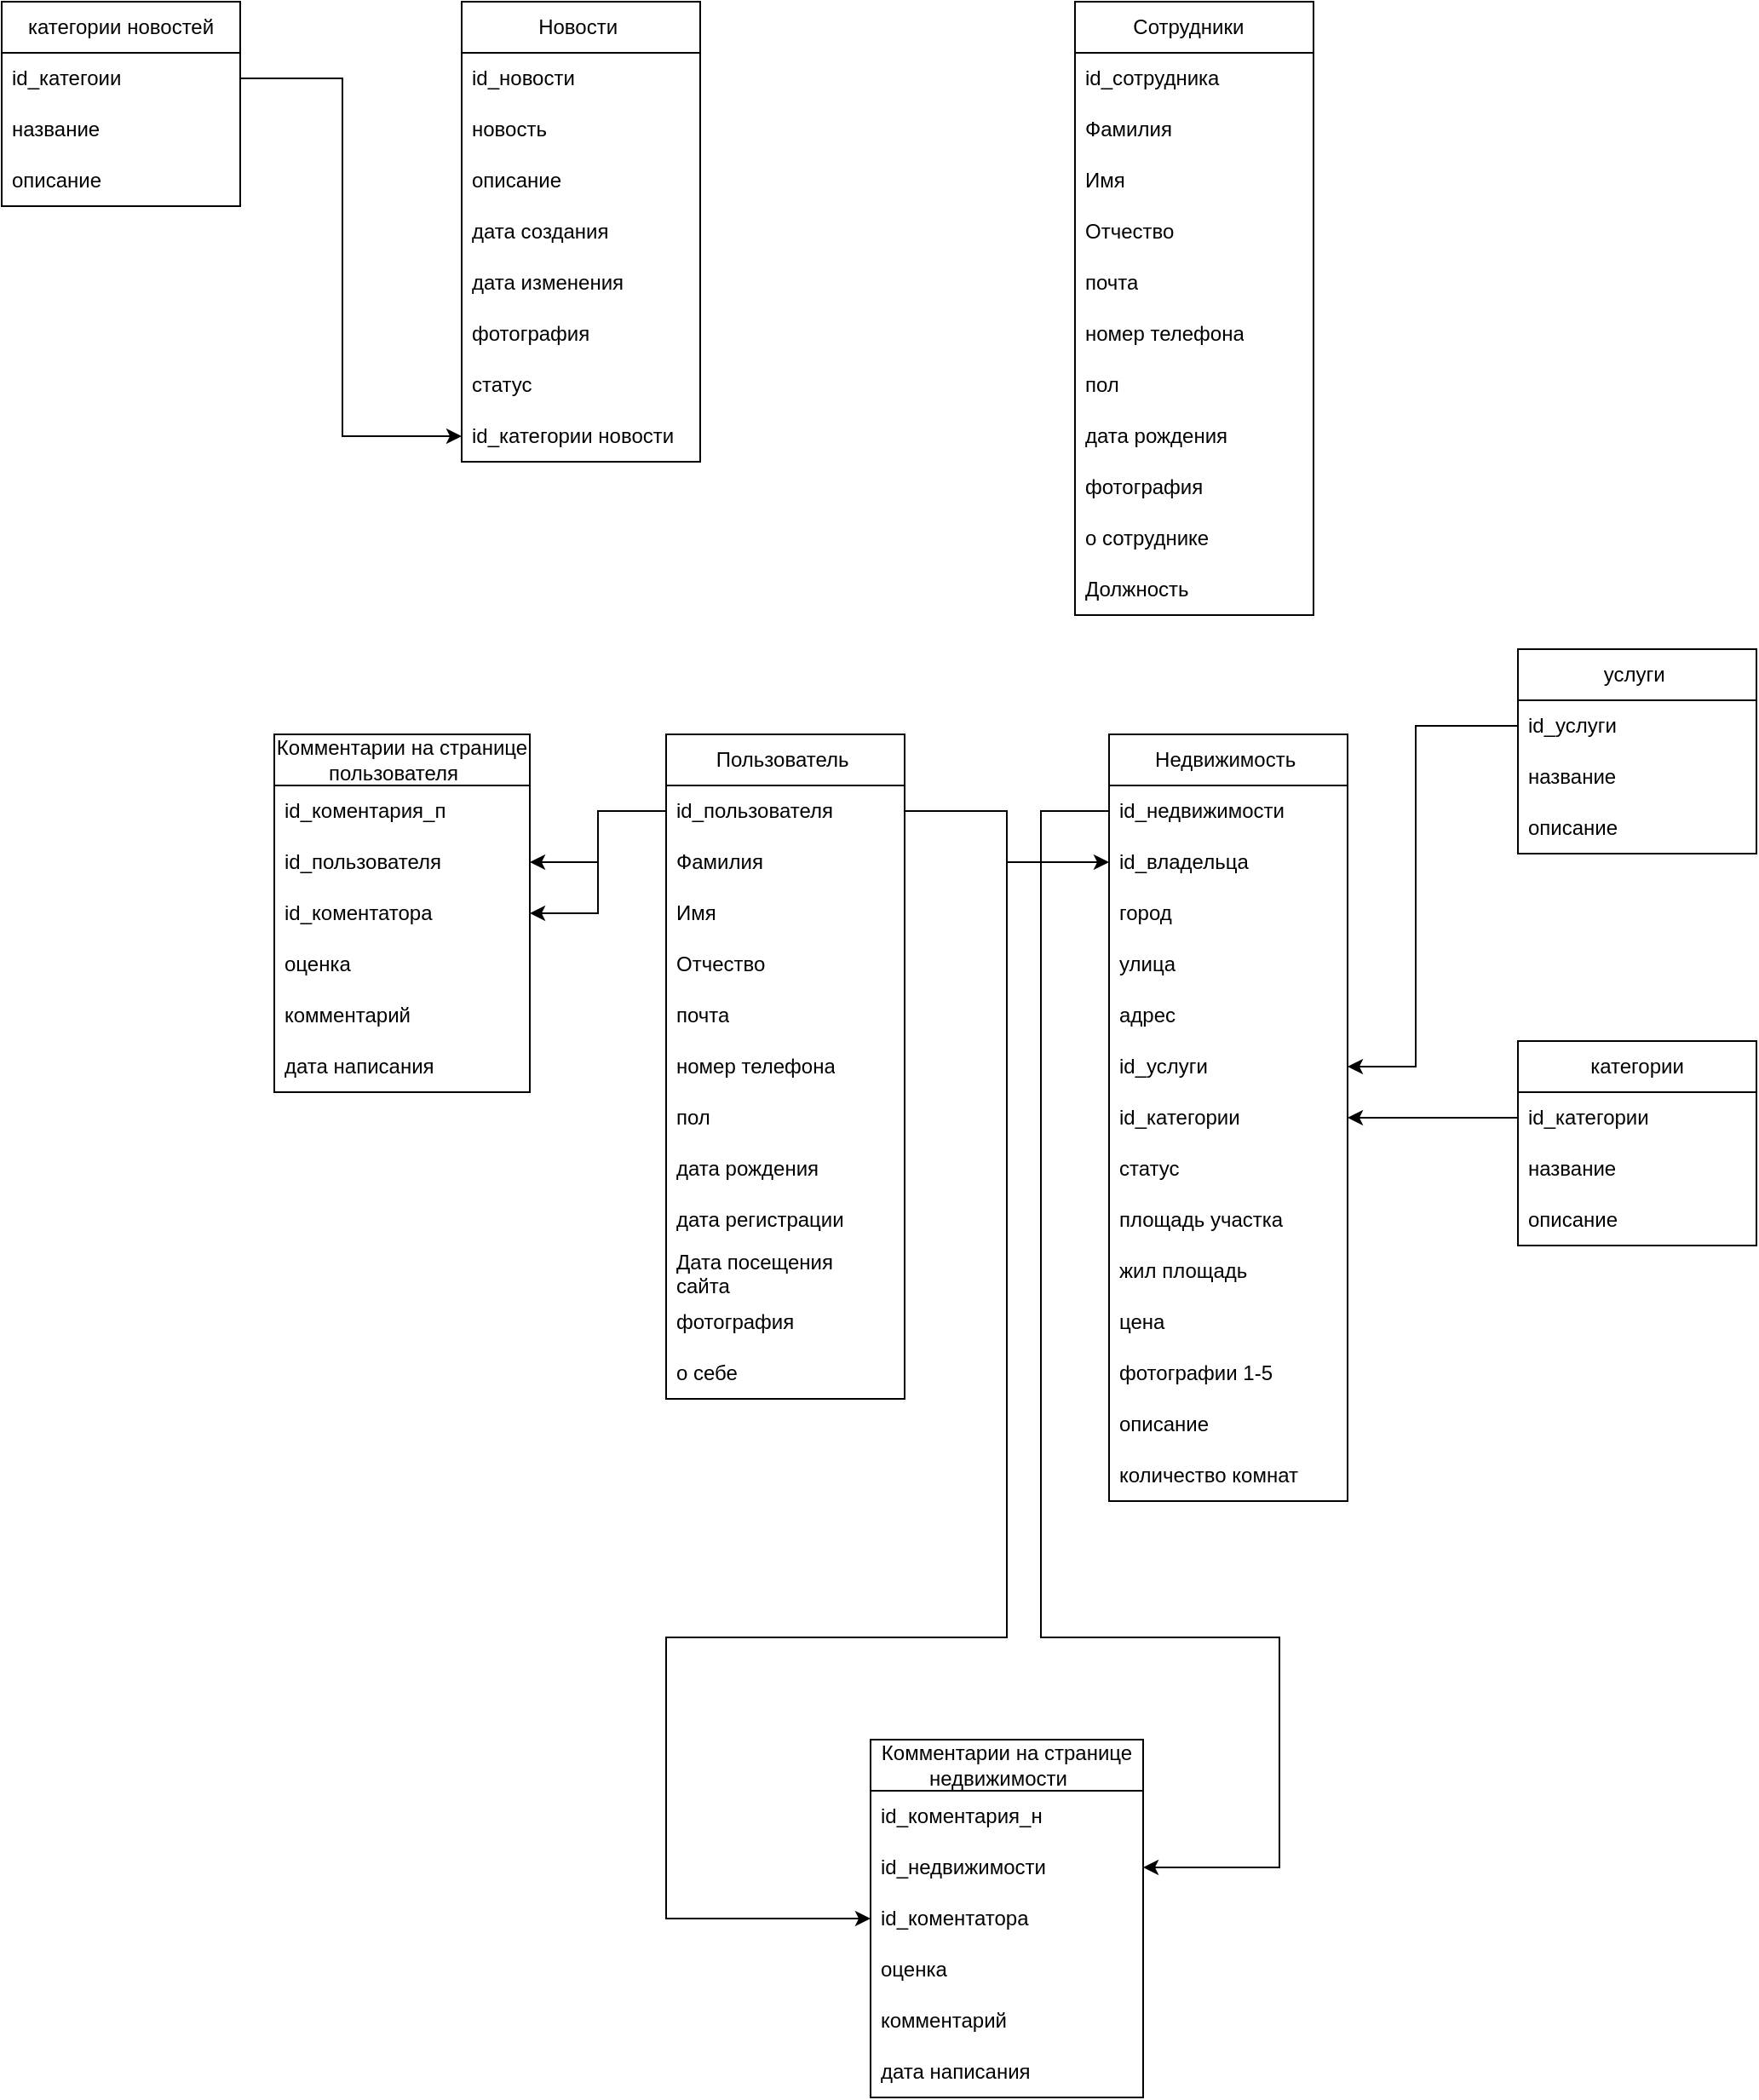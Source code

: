 <mxfile version="21.0.8" type="github">
  <diagram name="Страница 1" id="0ubgXMHLr97rR-dkxyyN">
    <mxGraphModel dx="3434" dy="2616" grid="1" gridSize="10" guides="1" tooltips="1" connect="1" arrows="1" fold="1" page="1" pageScale="1" pageWidth="827" pageHeight="1169" math="0" shadow="0">
      <root>
        <mxCell id="0" />
        <mxCell id="1" parent="0" />
        <mxCell id="1iqgFbXv5OQUcZ3l3-T7-1" value="Недвижимость&amp;nbsp;" style="swimlane;fontStyle=0;childLayout=stackLayout;horizontal=1;startSize=30;horizontalStack=0;resizeParent=1;resizeParentMax=0;resizeLast=0;collapsible=1;marginBottom=0;whiteSpace=wrap;html=1;" parent="1" vertex="1">
          <mxGeometry x="340" y="350" width="140" height="450" as="geometry" />
        </mxCell>
        <mxCell id="1iqgFbXv5OQUcZ3l3-T7-2" value="id_недвижимости&amp;nbsp;" style="text;strokeColor=none;fillColor=none;align=left;verticalAlign=middle;spacingLeft=4;spacingRight=4;overflow=hidden;points=[[0,0.5],[1,0.5]];portConstraint=eastwest;rotatable=0;whiteSpace=wrap;html=1;" parent="1iqgFbXv5OQUcZ3l3-T7-1" vertex="1">
          <mxGeometry y="30" width="140" height="30" as="geometry" />
        </mxCell>
        <mxCell id="1iqgFbXv5OQUcZ3l3-T7-3" value="id_владельца&amp;nbsp;" style="text;strokeColor=none;fillColor=none;align=left;verticalAlign=middle;spacingLeft=4;spacingRight=4;overflow=hidden;points=[[0,0.5],[1,0.5]];portConstraint=eastwest;rotatable=0;whiteSpace=wrap;html=1;" parent="1iqgFbXv5OQUcZ3l3-T7-1" vertex="1">
          <mxGeometry y="60" width="140" height="30" as="geometry" />
        </mxCell>
        <mxCell id="1iqgFbXv5OQUcZ3l3-T7-4" value="город" style="text;strokeColor=none;fillColor=none;align=left;verticalAlign=middle;spacingLeft=4;spacingRight=4;overflow=hidden;points=[[0,0.5],[1,0.5]];portConstraint=eastwest;rotatable=0;whiteSpace=wrap;html=1;" parent="1iqgFbXv5OQUcZ3l3-T7-1" vertex="1">
          <mxGeometry y="90" width="140" height="30" as="geometry" />
        </mxCell>
        <mxCell id="1iqgFbXv5OQUcZ3l3-T7-5" value="улица" style="text;strokeColor=none;fillColor=none;align=left;verticalAlign=middle;spacingLeft=4;spacingRight=4;overflow=hidden;points=[[0,0.5],[1,0.5]];portConstraint=eastwest;rotatable=0;whiteSpace=wrap;html=1;" parent="1iqgFbXv5OQUcZ3l3-T7-1" vertex="1">
          <mxGeometry y="120" width="140" height="30" as="geometry" />
        </mxCell>
        <mxCell id="1iqgFbXv5OQUcZ3l3-T7-6" value="адрес" style="text;strokeColor=none;fillColor=none;align=left;verticalAlign=middle;spacingLeft=4;spacingRight=4;overflow=hidden;points=[[0,0.5],[1,0.5]];portConstraint=eastwest;rotatable=0;whiteSpace=wrap;html=1;" parent="1iqgFbXv5OQUcZ3l3-T7-1" vertex="1">
          <mxGeometry y="150" width="140" height="30" as="geometry" />
        </mxCell>
        <mxCell id="1iqgFbXv5OQUcZ3l3-T7-7" value="id_услуги" style="text;strokeColor=none;fillColor=none;align=left;verticalAlign=middle;spacingLeft=4;spacingRight=4;overflow=hidden;points=[[0,0.5],[1,0.5]];portConstraint=eastwest;rotatable=0;whiteSpace=wrap;html=1;" parent="1iqgFbXv5OQUcZ3l3-T7-1" vertex="1">
          <mxGeometry y="180" width="140" height="30" as="geometry" />
        </mxCell>
        <mxCell id="1iqgFbXv5OQUcZ3l3-T7-8" value="id_категории" style="text;strokeColor=none;fillColor=none;align=left;verticalAlign=middle;spacingLeft=4;spacingRight=4;overflow=hidden;points=[[0,0.5],[1,0.5]];portConstraint=eastwest;rotatable=0;whiteSpace=wrap;html=1;" parent="1iqgFbXv5OQUcZ3l3-T7-1" vertex="1">
          <mxGeometry y="210" width="140" height="30" as="geometry" />
        </mxCell>
        <mxCell id="1iqgFbXv5OQUcZ3l3-T7-17" value="статус" style="text;strokeColor=none;fillColor=none;align=left;verticalAlign=middle;spacingLeft=4;spacingRight=4;overflow=hidden;points=[[0,0.5],[1,0.5]];portConstraint=eastwest;rotatable=0;whiteSpace=wrap;html=1;" parent="1iqgFbXv5OQUcZ3l3-T7-1" vertex="1">
          <mxGeometry y="240" width="140" height="30" as="geometry" />
        </mxCell>
        <mxCell id="1iqgFbXv5OQUcZ3l3-T7-18" value="площадь участка&amp;nbsp;" style="text;strokeColor=none;fillColor=none;align=left;verticalAlign=middle;spacingLeft=4;spacingRight=4;overflow=hidden;points=[[0,0.5],[1,0.5]];portConstraint=eastwest;rotatable=0;whiteSpace=wrap;html=1;" parent="1iqgFbXv5OQUcZ3l3-T7-1" vertex="1">
          <mxGeometry y="270" width="140" height="30" as="geometry" />
        </mxCell>
        <mxCell id="1iqgFbXv5OQUcZ3l3-T7-19" value="жил площадь" style="text;strokeColor=none;fillColor=none;align=left;verticalAlign=middle;spacingLeft=4;spacingRight=4;overflow=hidden;points=[[0,0.5],[1,0.5]];portConstraint=eastwest;rotatable=0;whiteSpace=wrap;html=1;" parent="1iqgFbXv5OQUcZ3l3-T7-1" vertex="1">
          <mxGeometry y="300" width="140" height="30" as="geometry" />
        </mxCell>
        <mxCell id="1iqgFbXv5OQUcZ3l3-T7-20" value="цена&amp;nbsp;" style="text;strokeColor=none;fillColor=none;align=left;verticalAlign=middle;spacingLeft=4;spacingRight=4;overflow=hidden;points=[[0,0.5],[1,0.5]];portConstraint=eastwest;rotatable=0;whiteSpace=wrap;html=1;" parent="1iqgFbXv5OQUcZ3l3-T7-1" vertex="1">
          <mxGeometry y="330" width="140" height="30" as="geometry" />
        </mxCell>
        <mxCell id="1iqgFbXv5OQUcZ3l3-T7-47" value="фотографии 1-5" style="text;strokeColor=none;fillColor=none;align=left;verticalAlign=middle;spacingLeft=4;spacingRight=4;overflow=hidden;points=[[0,0.5],[1,0.5]];portConstraint=eastwest;rotatable=0;whiteSpace=wrap;html=1;" parent="1iqgFbXv5OQUcZ3l3-T7-1" vertex="1">
          <mxGeometry y="360" width="140" height="30" as="geometry" />
        </mxCell>
        <mxCell id="1iqgFbXv5OQUcZ3l3-T7-48" value="описание&amp;nbsp;" style="text;strokeColor=none;fillColor=none;align=left;verticalAlign=middle;spacingLeft=4;spacingRight=4;overflow=hidden;points=[[0,0.5],[1,0.5]];portConstraint=eastwest;rotatable=0;whiteSpace=wrap;html=1;" parent="1iqgFbXv5OQUcZ3l3-T7-1" vertex="1">
          <mxGeometry y="390" width="140" height="30" as="geometry" />
        </mxCell>
        <mxCell id="OJ_ij5GcRY6rBYjTJibz-1" value="количество комнат&amp;nbsp;" style="text;strokeColor=none;fillColor=none;align=left;verticalAlign=middle;spacingLeft=4;spacingRight=4;overflow=hidden;points=[[0,0.5],[1,0.5]];portConstraint=eastwest;rotatable=0;whiteSpace=wrap;html=1;" vertex="1" parent="1iqgFbXv5OQUcZ3l3-T7-1">
          <mxGeometry y="420" width="140" height="30" as="geometry" />
        </mxCell>
        <mxCell id="1iqgFbXv5OQUcZ3l3-T7-21" value="услуги&amp;nbsp;" style="swimlane;fontStyle=0;childLayout=stackLayout;horizontal=1;startSize=30;horizontalStack=0;resizeParent=1;resizeParentMax=0;resizeLast=0;collapsible=1;marginBottom=0;whiteSpace=wrap;html=1;" parent="1" vertex="1">
          <mxGeometry x="580" y="300" width="140" height="120" as="geometry" />
        </mxCell>
        <mxCell id="1iqgFbXv5OQUcZ3l3-T7-22" value="id_услуги" style="text;strokeColor=none;fillColor=none;align=left;verticalAlign=middle;spacingLeft=4;spacingRight=4;overflow=hidden;points=[[0,0.5],[1,0.5]];portConstraint=eastwest;rotatable=0;whiteSpace=wrap;html=1;" parent="1iqgFbXv5OQUcZ3l3-T7-21" vertex="1">
          <mxGeometry y="30" width="140" height="30" as="geometry" />
        </mxCell>
        <mxCell id="1iqgFbXv5OQUcZ3l3-T7-23" value="название&amp;nbsp;" style="text;strokeColor=none;fillColor=none;align=left;verticalAlign=middle;spacingLeft=4;spacingRight=4;overflow=hidden;points=[[0,0.5],[1,0.5]];portConstraint=eastwest;rotatable=0;whiteSpace=wrap;html=1;" parent="1iqgFbXv5OQUcZ3l3-T7-21" vertex="1">
          <mxGeometry y="60" width="140" height="30" as="geometry" />
        </mxCell>
        <mxCell id="1iqgFbXv5OQUcZ3l3-T7-24" value="описание&amp;nbsp;" style="text;strokeColor=none;fillColor=none;align=left;verticalAlign=middle;spacingLeft=4;spacingRight=4;overflow=hidden;points=[[0,0.5],[1,0.5]];portConstraint=eastwest;rotatable=0;whiteSpace=wrap;html=1;" parent="1iqgFbXv5OQUcZ3l3-T7-21" vertex="1">
          <mxGeometry y="90" width="140" height="30" as="geometry" />
        </mxCell>
        <mxCell id="1iqgFbXv5OQUcZ3l3-T7-29" value="категории" style="swimlane;fontStyle=0;childLayout=stackLayout;horizontal=1;startSize=30;horizontalStack=0;resizeParent=1;resizeParentMax=0;resizeLast=0;collapsible=1;marginBottom=0;whiteSpace=wrap;html=1;" parent="1" vertex="1">
          <mxGeometry x="580" y="530" width="140" height="120" as="geometry" />
        </mxCell>
        <mxCell id="1iqgFbXv5OQUcZ3l3-T7-30" value="id_категории&amp;nbsp;" style="text;strokeColor=none;fillColor=none;align=left;verticalAlign=middle;spacingLeft=4;spacingRight=4;overflow=hidden;points=[[0,0.5],[1,0.5]];portConstraint=eastwest;rotatable=0;whiteSpace=wrap;html=1;" parent="1iqgFbXv5OQUcZ3l3-T7-29" vertex="1">
          <mxGeometry y="30" width="140" height="30" as="geometry" />
        </mxCell>
        <mxCell id="1iqgFbXv5OQUcZ3l3-T7-31" value="название&amp;nbsp;" style="text;strokeColor=none;fillColor=none;align=left;verticalAlign=middle;spacingLeft=4;spacingRight=4;overflow=hidden;points=[[0,0.5],[1,0.5]];portConstraint=eastwest;rotatable=0;whiteSpace=wrap;html=1;" parent="1iqgFbXv5OQUcZ3l3-T7-29" vertex="1">
          <mxGeometry y="60" width="140" height="30" as="geometry" />
        </mxCell>
        <mxCell id="1iqgFbXv5OQUcZ3l3-T7-32" value="описание&amp;nbsp;" style="text;strokeColor=none;fillColor=none;align=left;verticalAlign=middle;spacingLeft=4;spacingRight=4;overflow=hidden;points=[[0,0.5],[1,0.5]];portConstraint=eastwest;rotatable=0;whiteSpace=wrap;html=1;" parent="1iqgFbXv5OQUcZ3l3-T7-29" vertex="1">
          <mxGeometry y="90" width="140" height="30" as="geometry" />
        </mxCell>
        <mxCell id="1iqgFbXv5OQUcZ3l3-T7-33" value="" style="endArrow=classic;html=1;rounded=0;exitX=0;exitY=0.5;exitDx=0;exitDy=0;entryX=1;entryY=0.5;entryDx=0;entryDy=0;" parent="1" source="1iqgFbXv5OQUcZ3l3-T7-30" target="1iqgFbXv5OQUcZ3l3-T7-8" edge="1">
          <mxGeometry width="50" height="50" relative="1" as="geometry">
            <mxPoint x="390" y="600" as="sourcePoint" />
            <mxPoint x="440" y="550" as="targetPoint" />
          </mxGeometry>
        </mxCell>
        <mxCell id="1iqgFbXv5OQUcZ3l3-T7-34" value="" style="endArrow=classic;html=1;rounded=0;exitX=0;exitY=0.5;exitDx=0;exitDy=0;entryX=1;entryY=0.5;entryDx=0;entryDy=0;" parent="1" source="1iqgFbXv5OQUcZ3l3-T7-22" target="1iqgFbXv5OQUcZ3l3-T7-7" edge="1">
          <mxGeometry width="50" height="50" relative="1" as="geometry">
            <mxPoint x="390" y="600" as="sourcePoint" />
            <mxPoint x="440" y="550" as="targetPoint" />
            <Array as="points">
              <mxPoint x="520" y="345" />
              <mxPoint x="520" y="545" />
            </Array>
          </mxGeometry>
        </mxCell>
        <mxCell id="1iqgFbXv5OQUcZ3l3-T7-35" value="Пользователь&amp;nbsp;" style="swimlane;fontStyle=0;childLayout=stackLayout;horizontal=1;startSize=30;horizontalStack=0;resizeParent=1;resizeParentMax=0;resizeLast=0;collapsible=1;marginBottom=0;whiteSpace=wrap;html=1;" parent="1" vertex="1">
          <mxGeometry x="80" y="350" width="140" height="390" as="geometry" />
        </mxCell>
        <mxCell id="1iqgFbXv5OQUcZ3l3-T7-36" value="id_пользователя" style="text;strokeColor=none;fillColor=none;align=left;verticalAlign=middle;spacingLeft=4;spacingRight=4;overflow=hidden;points=[[0,0.5],[1,0.5]];portConstraint=eastwest;rotatable=0;whiteSpace=wrap;html=1;" parent="1iqgFbXv5OQUcZ3l3-T7-35" vertex="1">
          <mxGeometry y="30" width="140" height="30" as="geometry" />
        </mxCell>
        <mxCell id="1iqgFbXv5OQUcZ3l3-T7-37" value="Фамилия" style="text;strokeColor=none;fillColor=none;align=left;verticalAlign=middle;spacingLeft=4;spacingRight=4;overflow=hidden;points=[[0,0.5],[1,0.5]];portConstraint=eastwest;rotatable=0;whiteSpace=wrap;html=1;" parent="1iqgFbXv5OQUcZ3l3-T7-35" vertex="1">
          <mxGeometry y="60" width="140" height="30" as="geometry" />
        </mxCell>
        <mxCell id="1iqgFbXv5OQUcZ3l3-T7-38" value="Имя" style="text;strokeColor=none;fillColor=none;align=left;verticalAlign=middle;spacingLeft=4;spacingRight=4;overflow=hidden;points=[[0,0.5],[1,0.5]];portConstraint=eastwest;rotatable=0;whiteSpace=wrap;html=1;" parent="1iqgFbXv5OQUcZ3l3-T7-35" vertex="1">
          <mxGeometry y="90" width="140" height="30" as="geometry" />
        </mxCell>
        <mxCell id="1iqgFbXv5OQUcZ3l3-T7-39" value="Отчество&amp;nbsp;" style="text;strokeColor=none;fillColor=none;align=left;verticalAlign=middle;spacingLeft=4;spacingRight=4;overflow=hidden;points=[[0,0.5],[1,0.5]];portConstraint=eastwest;rotatable=0;whiteSpace=wrap;html=1;" parent="1iqgFbXv5OQUcZ3l3-T7-35" vertex="1">
          <mxGeometry y="120" width="140" height="30" as="geometry" />
        </mxCell>
        <mxCell id="1iqgFbXv5OQUcZ3l3-T7-40" value="почта" style="text;strokeColor=none;fillColor=none;align=left;verticalAlign=middle;spacingLeft=4;spacingRight=4;overflow=hidden;points=[[0,0.5],[1,0.5]];portConstraint=eastwest;rotatable=0;whiteSpace=wrap;html=1;" parent="1iqgFbXv5OQUcZ3l3-T7-35" vertex="1">
          <mxGeometry y="150" width="140" height="30" as="geometry" />
        </mxCell>
        <mxCell id="1iqgFbXv5OQUcZ3l3-T7-41" value="номер телефона" style="text;strokeColor=none;fillColor=none;align=left;verticalAlign=middle;spacingLeft=4;spacingRight=4;overflow=hidden;points=[[0,0.5],[1,0.5]];portConstraint=eastwest;rotatable=0;whiteSpace=wrap;html=1;" parent="1iqgFbXv5OQUcZ3l3-T7-35" vertex="1">
          <mxGeometry y="180" width="140" height="30" as="geometry" />
        </mxCell>
        <mxCell id="1iqgFbXv5OQUcZ3l3-T7-42" value="пол&amp;nbsp;" style="text;strokeColor=none;fillColor=none;align=left;verticalAlign=middle;spacingLeft=4;spacingRight=4;overflow=hidden;points=[[0,0.5],[1,0.5]];portConstraint=eastwest;rotatable=0;whiteSpace=wrap;html=1;" parent="1iqgFbXv5OQUcZ3l3-T7-35" vertex="1">
          <mxGeometry y="210" width="140" height="30" as="geometry" />
        </mxCell>
        <mxCell id="1iqgFbXv5OQUcZ3l3-T7-43" value="дата рождения&amp;nbsp;" style="text;strokeColor=none;fillColor=none;align=left;verticalAlign=middle;spacingLeft=4;spacingRight=4;overflow=hidden;points=[[0,0.5],[1,0.5]];portConstraint=eastwest;rotatable=0;whiteSpace=wrap;html=1;" parent="1iqgFbXv5OQUcZ3l3-T7-35" vertex="1">
          <mxGeometry y="240" width="140" height="30" as="geometry" />
        </mxCell>
        <mxCell id="1iqgFbXv5OQUcZ3l3-T7-44" value="дата регистрации" style="text;strokeColor=none;fillColor=none;align=left;verticalAlign=middle;spacingLeft=4;spacingRight=4;overflow=hidden;points=[[0,0.5],[1,0.5]];portConstraint=eastwest;rotatable=0;whiteSpace=wrap;html=1;" parent="1iqgFbXv5OQUcZ3l3-T7-35" vertex="1">
          <mxGeometry y="270" width="140" height="30" as="geometry" />
        </mxCell>
        <mxCell id="1iqgFbXv5OQUcZ3l3-T7-45" value="Дата посещения сайта&amp;nbsp;" style="text;strokeColor=none;fillColor=none;align=left;verticalAlign=middle;spacingLeft=4;spacingRight=4;overflow=hidden;points=[[0,0.5],[1,0.5]];portConstraint=eastwest;rotatable=0;whiteSpace=wrap;html=1;" parent="1iqgFbXv5OQUcZ3l3-T7-35" vertex="1">
          <mxGeometry y="300" width="140" height="30" as="geometry" />
        </mxCell>
        <mxCell id="1iqgFbXv5OQUcZ3l3-T7-46" value="фотография&amp;nbsp;" style="text;strokeColor=none;fillColor=none;align=left;verticalAlign=middle;spacingLeft=4;spacingRight=4;overflow=hidden;points=[[0,0.5],[1,0.5]];portConstraint=eastwest;rotatable=0;whiteSpace=wrap;html=1;" parent="1iqgFbXv5OQUcZ3l3-T7-35" vertex="1">
          <mxGeometry y="330" width="140" height="30" as="geometry" />
        </mxCell>
        <mxCell id="1iqgFbXv5OQUcZ3l3-T7-49" value="о себе&amp;nbsp;" style="text;strokeColor=none;fillColor=none;align=left;verticalAlign=middle;spacingLeft=4;spacingRight=4;overflow=hidden;points=[[0,0.5],[1,0.5]];portConstraint=eastwest;rotatable=0;whiteSpace=wrap;html=1;" parent="1iqgFbXv5OQUcZ3l3-T7-35" vertex="1">
          <mxGeometry y="360" width="140" height="30" as="geometry" />
        </mxCell>
        <mxCell id="1iqgFbXv5OQUcZ3l3-T7-50" value="" style="endArrow=classic;html=1;rounded=0;exitX=1;exitY=0.5;exitDx=0;exitDy=0;entryX=0;entryY=0.5;entryDx=0;entryDy=0;" parent="1" source="1iqgFbXv5OQUcZ3l3-T7-36" target="1iqgFbXv5OQUcZ3l3-T7-3" edge="1">
          <mxGeometry width="50" height="50" relative="1" as="geometry">
            <mxPoint x="380" y="610" as="sourcePoint" />
            <mxPoint x="430" y="560" as="targetPoint" />
            <Array as="points">
              <mxPoint x="280" y="395" />
              <mxPoint x="280" y="425" />
            </Array>
          </mxGeometry>
        </mxCell>
        <mxCell id="1iqgFbXv5OQUcZ3l3-T7-51" value="Комментарии на странице пользователя&amp;nbsp; &amp;nbsp;" style="swimlane;fontStyle=0;childLayout=stackLayout;horizontal=1;startSize=30;horizontalStack=0;resizeParent=1;resizeParentMax=0;resizeLast=0;collapsible=1;marginBottom=0;whiteSpace=wrap;html=1;" parent="1" vertex="1">
          <mxGeometry x="-150" y="350" width="150" height="210" as="geometry" />
        </mxCell>
        <mxCell id="1iqgFbXv5OQUcZ3l3-T7-52" value="id_коментария_п&amp;nbsp;" style="text;strokeColor=none;fillColor=none;align=left;verticalAlign=middle;spacingLeft=4;spacingRight=4;overflow=hidden;points=[[0,0.5],[1,0.5]];portConstraint=eastwest;rotatable=0;whiteSpace=wrap;html=1;" parent="1iqgFbXv5OQUcZ3l3-T7-51" vertex="1">
          <mxGeometry y="30" width="150" height="30" as="geometry" />
        </mxCell>
        <mxCell id="1iqgFbXv5OQUcZ3l3-T7-53" value="id_пользователя&amp;nbsp;" style="text;strokeColor=none;fillColor=none;align=left;verticalAlign=middle;spacingLeft=4;spacingRight=4;overflow=hidden;points=[[0,0.5],[1,0.5]];portConstraint=eastwest;rotatable=0;whiteSpace=wrap;html=1;" parent="1iqgFbXv5OQUcZ3l3-T7-51" vertex="1">
          <mxGeometry y="60" width="150" height="30" as="geometry" />
        </mxCell>
        <mxCell id="1iqgFbXv5OQUcZ3l3-T7-54" value="id_коментатора&amp;nbsp;" style="text;strokeColor=none;fillColor=none;align=left;verticalAlign=middle;spacingLeft=4;spacingRight=4;overflow=hidden;points=[[0,0.5],[1,0.5]];portConstraint=eastwest;rotatable=0;whiteSpace=wrap;html=1;" parent="1iqgFbXv5OQUcZ3l3-T7-51" vertex="1">
          <mxGeometry y="90" width="150" height="30" as="geometry" />
        </mxCell>
        <mxCell id="1iqgFbXv5OQUcZ3l3-T7-56" value="оценка&amp;nbsp;" style="text;strokeColor=none;fillColor=none;align=left;verticalAlign=middle;spacingLeft=4;spacingRight=4;overflow=hidden;points=[[0,0.5],[1,0.5]];portConstraint=eastwest;rotatable=0;whiteSpace=wrap;html=1;" parent="1iqgFbXv5OQUcZ3l3-T7-51" vertex="1">
          <mxGeometry y="120" width="150" height="30" as="geometry" />
        </mxCell>
        <mxCell id="1iqgFbXv5OQUcZ3l3-T7-57" value="комментарий&amp;nbsp;" style="text;strokeColor=none;fillColor=none;align=left;verticalAlign=middle;spacingLeft=4;spacingRight=4;overflow=hidden;points=[[0,0.5],[1,0.5]];portConstraint=eastwest;rotatable=0;whiteSpace=wrap;html=1;" parent="1iqgFbXv5OQUcZ3l3-T7-51" vertex="1">
          <mxGeometry y="150" width="150" height="30" as="geometry" />
        </mxCell>
        <mxCell id="1iqgFbXv5OQUcZ3l3-T7-67" value="дата написания&amp;nbsp;" style="text;strokeColor=none;fillColor=none;align=left;verticalAlign=middle;spacingLeft=4;spacingRight=4;overflow=hidden;points=[[0,0.5],[1,0.5]];portConstraint=eastwest;rotatable=0;whiteSpace=wrap;html=1;" parent="1iqgFbXv5OQUcZ3l3-T7-51" vertex="1">
          <mxGeometry y="180" width="150" height="30" as="geometry" />
        </mxCell>
        <mxCell id="1iqgFbXv5OQUcZ3l3-T7-58" value="" style="endArrow=classic;html=1;rounded=0;exitX=0;exitY=0.5;exitDx=0;exitDy=0;entryX=1;entryY=0.5;entryDx=0;entryDy=0;" parent="1" source="1iqgFbXv5OQUcZ3l3-T7-36" target="1iqgFbXv5OQUcZ3l3-T7-53" edge="1">
          <mxGeometry width="50" height="50" relative="1" as="geometry">
            <mxPoint x="390" y="590" as="sourcePoint" />
            <mxPoint x="440" y="540" as="targetPoint" />
            <Array as="points">
              <mxPoint x="40" y="395" />
              <mxPoint x="40" y="425" />
            </Array>
          </mxGeometry>
        </mxCell>
        <mxCell id="1iqgFbXv5OQUcZ3l3-T7-60" value="" style="endArrow=classic;html=1;rounded=0;exitX=0;exitY=0.5;exitDx=0;exitDy=0;entryX=1;entryY=0.5;entryDx=0;entryDy=0;" parent="1" source="1iqgFbXv5OQUcZ3l3-T7-36" target="1iqgFbXv5OQUcZ3l3-T7-54" edge="1">
          <mxGeometry width="50" height="50" relative="1" as="geometry">
            <mxPoint x="390" y="590" as="sourcePoint" />
            <mxPoint x="440" y="540" as="targetPoint" />
            <Array as="points">
              <mxPoint x="40" y="395" />
              <mxPoint x="40" y="455" />
            </Array>
          </mxGeometry>
        </mxCell>
        <mxCell id="1iqgFbXv5OQUcZ3l3-T7-61" value="Комментарии на странице недвижимости&amp;nbsp; &amp;nbsp;" style="swimlane;fontStyle=0;childLayout=stackLayout;horizontal=1;startSize=30;horizontalStack=0;resizeParent=1;resizeParentMax=0;resizeLast=0;collapsible=1;marginBottom=0;whiteSpace=wrap;html=1;" parent="1" vertex="1">
          <mxGeometry x="200" y="940" width="160" height="210" as="geometry" />
        </mxCell>
        <mxCell id="1iqgFbXv5OQUcZ3l3-T7-62" value="id_коментария_н&amp;nbsp;" style="text;strokeColor=none;fillColor=none;align=left;verticalAlign=middle;spacingLeft=4;spacingRight=4;overflow=hidden;points=[[0,0.5],[1,0.5]];portConstraint=eastwest;rotatable=0;whiteSpace=wrap;html=1;" parent="1iqgFbXv5OQUcZ3l3-T7-61" vertex="1">
          <mxGeometry y="30" width="160" height="30" as="geometry" />
        </mxCell>
        <mxCell id="1iqgFbXv5OQUcZ3l3-T7-63" value="id_недвижимости" style="text;strokeColor=none;fillColor=none;align=left;verticalAlign=middle;spacingLeft=4;spacingRight=4;overflow=hidden;points=[[0,0.5],[1,0.5]];portConstraint=eastwest;rotatable=0;whiteSpace=wrap;html=1;" parent="1iqgFbXv5OQUcZ3l3-T7-61" vertex="1">
          <mxGeometry y="60" width="160" height="30" as="geometry" />
        </mxCell>
        <mxCell id="1iqgFbXv5OQUcZ3l3-T7-64" value="id_коментатора&amp;nbsp;" style="text;strokeColor=none;fillColor=none;align=left;verticalAlign=middle;spacingLeft=4;spacingRight=4;overflow=hidden;points=[[0,0.5],[1,0.5]];portConstraint=eastwest;rotatable=0;whiteSpace=wrap;html=1;" parent="1iqgFbXv5OQUcZ3l3-T7-61" vertex="1">
          <mxGeometry y="90" width="160" height="30" as="geometry" />
        </mxCell>
        <mxCell id="1iqgFbXv5OQUcZ3l3-T7-65" value="оценка&amp;nbsp;" style="text;strokeColor=none;fillColor=none;align=left;verticalAlign=middle;spacingLeft=4;spacingRight=4;overflow=hidden;points=[[0,0.5],[1,0.5]];portConstraint=eastwest;rotatable=0;whiteSpace=wrap;html=1;" parent="1iqgFbXv5OQUcZ3l3-T7-61" vertex="1">
          <mxGeometry y="120" width="160" height="30" as="geometry" />
        </mxCell>
        <mxCell id="1iqgFbXv5OQUcZ3l3-T7-66" value="комментарий&amp;nbsp;" style="text;strokeColor=none;fillColor=none;align=left;verticalAlign=middle;spacingLeft=4;spacingRight=4;overflow=hidden;points=[[0,0.5],[1,0.5]];portConstraint=eastwest;rotatable=0;whiteSpace=wrap;html=1;" parent="1iqgFbXv5OQUcZ3l3-T7-61" vertex="1">
          <mxGeometry y="150" width="160" height="30" as="geometry" />
        </mxCell>
        <mxCell id="1iqgFbXv5OQUcZ3l3-T7-68" value="дата написания&amp;nbsp;" style="text;strokeColor=none;fillColor=none;align=left;verticalAlign=middle;spacingLeft=4;spacingRight=4;overflow=hidden;points=[[0,0.5],[1,0.5]];portConstraint=eastwest;rotatable=0;whiteSpace=wrap;html=1;" parent="1iqgFbXv5OQUcZ3l3-T7-61" vertex="1">
          <mxGeometry y="180" width="160" height="30" as="geometry" />
        </mxCell>
        <mxCell id="1iqgFbXv5OQUcZ3l3-T7-69" value="" style="endArrow=classic;html=1;rounded=0;exitX=1;exitY=0.5;exitDx=0;exitDy=0;entryX=0;entryY=0.5;entryDx=0;entryDy=0;" parent="1" source="1iqgFbXv5OQUcZ3l3-T7-36" target="1iqgFbXv5OQUcZ3l3-T7-64" edge="1">
          <mxGeometry width="50" height="50" relative="1" as="geometry">
            <mxPoint x="390" y="760" as="sourcePoint" />
            <mxPoint x="440" y="710" as="targetPoint" />
            <Array as="points">
              <mxPoint x="280" y="395" />
              <mxPoint x="280" y="880" />
              <mxPoint x="80" y="880" />
              <mxPoint x="80" y="1045" />
            </Array>
          </mxGeometry>
        </mxCell>
        <mxCell id="1iqgFbXv5OQUcZ3l3-T7-70" value="" style="endArrow=classic;html=1;rounded=0;exitX=0;exitY=0.5;exitDx=0;exitDy=0;entryX=1;entryY=0.5;entryDx=0;entryDy=0;" parent="1" source="1iqgFbXv5OQUcZ3l3-T7-2" target="1iqgFbXv5OQUcZ3l3-T7-63" edge="1">
          <mxGeometry width="50" height="50" relative="1" as="geometry">
            <mxPoint x="390" y="760" as="sourcePoint" />
            <mxPoint x="440" y="710" as="targetPoint" />
            <Array as="points">
              <mxPoint x="300" y="395" />
              <mxPoint x="300" y="880" />
              <mxPoint x="440" y="880" />
              <mxPoint x="440" y="1015" />
            </Array>
          </mxGeometry>
        </mxCell>
        <mxCell id="1iqgFbXv5OQUcZ3l3-T7-76" value="Новости&amp;nbsp;" style="swimlane;fontStyle=0;childLayout=stackLayout;horizontal=1;startSize=30;horizontalStack=0;resizeParent=1;resizeParentMax=0;resizeLast=0;collapsible=1;marginBottom=0;whiteSpace=wrap;html=1;" parent="1" vertex="1">
          <mxGeometry x="-40" y="-80" width="140" height="270" as="geometry" />
        </mxCell>
        <mxCell id="1iqgFbXv5OQUcZ3l3-T7-77" value="id_новости&amp;nbsp;" style="text;strokeColor=none;fillColor=none;align=left;verticalAlign=middle;spacingLeft=4;spacingRight=4;overflow=hidden;points=[[0,0.5],[1,0.5]];portConstraint=eastwest;rotatable=0;whiteSpace=wrap;html=1;" parent="1iqgFbXv5OQUcZ3l3-T7-76" vertex="1">
          <mxGeometry y="30" width="140" height="30" as="geometry" />
        </mxCell>
        <mxCell id="1iqgFbXv5OQUcZ3l3-T7-78" value="новость&amp;nbsp;" style="text;strokeColor=none;fillColor=none;align=left;verticalAlign=middle;spacingLeft=4;spacingRight=4;overflow=hidden;points=[[0,0.5],[1,0.5]];portConstraint=eastwest;rotatable=0;whiteSpace=wrap;html=1;" parent="1iqgFbXv5OQUcZ3l3-T7-76" vertex="1">
          <mxGeometry y="60" width="140" height="30" as="geometry" />
        </mxCell>
        <mxCell id="1iqgFbXv5OQUcZ3l3-T7-79" value="описание&amp;nbsp;" style="text;strokeColor=none;fillColor=none;align=left;verticalAlign=middle;spacingLeft=4;spacingRight=4;overflow=hidden;points=[[0,0.5],[1,0.5]];portConstraint=eastwest;rotatable=0;whiteSpace=wrap;html=1;" parent="1iqgFbXv5OQUcZ3l3-T7-76" vertex="1">
          <mxGeometry y="90" width="140" height="30" as="geometry" />
        </mxCell>
        <mxCell id="1iqgFbXv5OQUcZ3l3-T7-80" value="дата создания&amp;nbsp;" style="text;strokeColor=none;fillColor=none;align=left;verticalAlign=middle;spacingLeft=4;spacingRight=4;overflow=hidden;points=[[0,0.5],[1,0.5]];portConstraint=eastwest;rotatable=0;whiteSpace=wrap;html=1;" parent="1iqgFbXv5OQUcZ3l3-T7-76" vertex="1">
          <mxGeometry y="120" width="140" height="30" as="geometry" />
        </mxCell>
        <mxCell id="1iqgFbXv5OQUcZ3l3-T7-81" value="дата изменения&amp;nbsp;" style="text;strokeColor=none;fillColor=none;align=left;verticalAlign=middle;spacingLeft=4;spacingRight=4;overflow=hidden;points=[[0,0.5],[1,0.5]];portConstraint=eastwest;rotatable=0;whiteSpace=wrap;html=1;" parent="1iqgFbXv5OQUcZ3l3-T7-76" vertex="1">
          <mxGeometry y="150" width="140" height="30" as="geometry" />
        </mxCell>
        <mxCell id="1iqgFbXv5OQUcZ3l3-T7-82" value="фотография&amp;nbsp;" style="text;strokeColor=none;fillColor=none;align=left;verticalAlign=middle;spacingLeft=4;spacingRight=4;overflow=hidden;points=[[0,0.5],[1,0.5]];portConstraint=eastwest;rotatable=0;whiteSpace=wrap;html=1;" parent="1iqgFbXv5OQUcZ3l3-T7-76" vertex="1">
          <mxGeometry y="180" width="140" height="30" as="geometry" />
        </mxCell>
        <mxCell id="1iqgFbXv5OQUcZ3l3-T7-87" value="статус" style="text;strokeColor=none;fillColor=none;align=left;verticalAlign=middle;spacingLeft=4;spacingRight=4;overflow=hidden;points=[[0,0.5],[1,0.5]];portConstraint=eastwest;rotatable=0;whiteSpace=wrap;html=1;" parent="1iqgFbXv5OQUcZ3l3-T7-76" vertex="1">
          <mxGeometry y="210" width="140" height="30" as="geometry" />
        </mxCell>
        <mxCell id="otbJyNKWnrbeXDPFa8xT-5" value="id_категории новости" style="text;strokeColor=none;fillColor=none;align=left;verticalAlign=middle;spacingLeft=4;spacingRight=4;overflow=hidden;points=[[0,0.5],[1,0.5]];portConstraint=eastwest;rotatable=0;whiteSpace=wrap;html=1;" parent="1iqgFbXv5OQUcZ3l3-T7-76" vertex="1">
          <mxGeometry y="240" width="140" height="30" as="geometry" />
        </mxCell>
        <mxCell id="1iqgFbXv5OQUcZ3l3-T7-88" value="Сотрудники&amp;nbsp;&amp;nbsp;" style="swimlane;fontStyle=0;childLayout=stackLayout;horizontal=1;startSize=30;horizontalStack=0;resizeParent=1;resizeParentMax=0;resizeLast=0;collapsible=1;marginBottom=0;whiteSpace=wrap;html=1;" parent="1" vertex="1">
          <mxGeometry x="320" y="-80" width="140" height="360" as="geometry" />
        </mxCell>
        <mxCell id="1iqgFbXv5OQUcZ3l3-T7-89" value="id_сотрудника" style="text;strokeColor=none;fillColor=none;align=left;verticalAlign=middle;spacingLeft=4;spacingRight=4;overflow=hidden;points=[[0,0.5],[1,0.5]];portConstraint=eastwest;rotatable=0;whiteSpace=wrap;html=1;" parent="1iqgFbXv5OQUcZ3l3-T7-88" vertex="1">
          <mxGeometry y="30" width="140" height="30" as="geometry" />
        </mxCell>
        <mxCell id="1iqgFbXv5OQUcZ3l3-T7-90" value="Фамилия" style="text;strokeColor=none;fillColor=none;align=left;verticalAlign=middle;spacingLeft=4;spacingRight=4;overflow=hidden;points=[[0,0.5],[1,0.5]];portConstraint=eastwest;rotatable=0;whiteSpace=wrap;html=1;" parent="1iqgFbXv5OQUcZ3l3-T7-88" vertex="1">
          <mxGeometry y="60" width="140" height="30" as="geometry" />
        </mxCell>
        <mxCell id="1iqgFbXv5OQUcZ3l3-T7-91" value="Имя" style="text;strokeColor=none;fillColor=none;align=left;verticalAlign=middle;spacingLeft=4;spacingRight=4;overflow=hidden;points=[[0,0.5],[1,0.5]];portConstraint=eastwest;rotatable=0;whiteSpace=wrap;html=1;" parent="1iqgFbXv5OQUcZ3l3-T7-88" vertex="1">
          <mxGeometry y="90" width="140" height="30" as="geometry" />
        </mxCell>
        <mxCell id="1iqgFbXv5OQUcZ3l3-T7-92" value="Отчество&amp;nbsp;" style="text;strokeColor=none;fillColor=none;align=left;verticalAlign=middle;spacingLeft=4;spacingRight=4;overflow=hidden;points=[[0,0.5],[1,0.5]];portConstraint=eastwest;rotatable=0;whiteSpace=wrap;html=1;" parent="1iqgFbXv5OQUcZ3l3-T7-88" vertex="1">
          <mxGeometry y="120" width="140" height="30" as="geometry" />
        </mxCell>
        <mxCell id="1iqgFbXv5OQUcZ3l3-T7-93" value="почта" style="text;strokeColor=none;fillColor=none;align=left;verticalAlign=middle;spacingLeft=4;spacingRight=4;overflow=hidden;points=[[0,0.5],[1,0.5]];portConstraint=eastwest;rotatable=0;whiteSpace=wrap;html=1;" parent="1iqgFbXv5OQUcZ3l3-T7-88" vertex="1">
          <mxGeometry y="150" width="140" height="30" as="geometry" />
        </mxCell>
        <mxCell id="1iqgFbXv5OQUcZ3l3-T7-94" value="номер телефона" style="text;strokeColor=none;fillColor=none;align=left;verticalAlign=middle;spacingLeft=4;spacingRight=4;overflow=hidden;points=[[0,0.5],[1,0.5]];portConstraint=eastwest;rotatable=0;whiteSpace=wrap;html=1;" parent="1iqgFbXv5OQUcZ3l3-T7-88" vertex="1">
          <mxGeometry y="180" width="140" height="30" as="geometry" />
        </mxCell>
        <mxCell id="1iqgFbXv5OQUcZ3l3-T7-95" value="пол&amp;nbsp;" style="text;strokeColor=none;fillColor=none;align=left;verticalAlign=middle;spacingLeft=4;spacingRight=4;overflow=hidden;points=[[0,0.5],[1,0.5]];portConstraint=eastwest;rotatable=0;whiteSpace=wrap;html=1;" parent="1iqgFbXv5OQUcZ3l3-T7-88" vertex="1">
          <mxGeometry y="210" width="140" height="30" as="geometry" />
        </mxCell>
        <mxCell id="1iqgFbXv5OQUcZ3l3-T7-96" value="дата рождения&amp;nbsp;" style="text;strokeColor=none;fillColor=none;align=left;verticalAlign=middle;spacingLeft=4;spacingRight=4;overflow=hidden;points=[[0,0.5],[1,0.5]];portConstraint=eastwest;rotatable=0;whiteSpace=wrap;html=1;" parent="1iqgFbXv5OQUcZ3l3-T7-88" vertex="1">
          <mxGeometry y="240" width="140" height="30" as="geometry" />
        </mxCell>
        <mxCell id="1iqgFbXv5OQUcZ3l3-T7-99" value="фотография&amp;nbsp;" style="text;strokeColor=none;fillColor=none;align=left;verticalAlign=middle;spacingLeft=4;spacingRight=4;overflow=hidden;points=[[0,0.5],[1,0.5]];portConstraint=eastwest;rotatable=0;whiteSpace=wrap;html=1;" parent="1iqgFbXv5OQUcZ3l3-T7-88" vertex="1">
          <mxGeometry y="270" width="140" height="30" as="geometry" />
        </mxCell>
        <mxCell id="1iqgFbXv5OQUcZ3l3-T7-100" value="о сотруднике&amp;nbsp;" style="text;strokeColor=none;fillColor=none;align=left;verticalAlign=middle;spacingLeft=4;spacingRight=4;overflow=hidden;points=[[0,0.5],[1,0.5]];portConstraint=eastwest;rotatable=0;whiteSpace=wrap;html=1;" parent="1iqgFbXv5OQUcZ3l3-T7-88" vertex="1">
          <mxGeometry y="300" width="140" height="30" as="geometry" />
        </mxCell>
        <mxCell id="1iqgFbXv5OQUcZ3l3-T7-101" value="Должность&amp;nbsp;" style="text;strokeColor=none;fillColor=none;align=left;verticalAlign=middle;spacingLeft=4;spacingRight=4;overflow=hidden;points=[[0,0.5],[1,0.5]];portConstraint=eastwest;rotatable=0;whiteSpace=wrap;html=1;" parent="1iqgFbXv5OQUcZ3l3-T7-88" vertex="1">
          <mxGeometry y="330" width="140" height="30" as="geometry" />
        </mxCell>
        <mxCell id="otbJyNKWnrbeXDPFa8xT-1" value="категории новостей " style="swimlane;fontStyle=0;childLayout=stackLayout;horizontal=1;startSize=30;horizontalStack=0;resizeParent=1;resizeParentMax=0;resizeLast=0;collapsible=1;marginBottom=0;whiteSpace=wrap;html=1;" parent="1" vertex="1">
          <mxGeometry x="-310" y="-80" width="140" height="120" as="geometry" />
        </mxCell>
        <mxCell id="otbJyNKWnrbeXDPFa8xT-2" value="id_категоии" style="text;strokeColor=none;fillColor=none;align=left;verticalAlign=middle;spacingLeft=4;spacingRight=4;overflow=hidden;points=[[0,0.5],[1,0.5]];portConstraint=eastwest;rotatable=0;whiteSpace=wrap;html=1;" parent="otbJyNKWnrbeXDPFa8xT-1" vertex="1">
          <mxGeometry y="30" width="140" height="30" as="geometry" />
        </mxCell>
        <mxCell id="otbJyNKWnrbeXDPFa8xT-3" value="название " style="text;strokeColor=none;fillColor=none;align=left;verticalAlign=middle;spacingLeft=4;spacingRight=4;overflow=hidden;points=[[0,0.5],[1,0.5]];portConstraint=eastwest;rotatable=0;whiteSpace=wrap;html=1;" parent="otbJyNKWnrbeXDPFa8xT-1" vertex="1">
          <mxGeometry y="60" width="140" height="30" as="geometry" />
        </mxCell>
        <mxCell id="otbJyNKWnrbeXDPFa8xT-4" value="описание " style="text;strokeColor=none;fillColor=none;align=left;verticalAlign=middle;spacingLeft=4;spacingRight=4;overflow=hidden;points=[[0,0.5],[1,0.5]];portConstraint=eastwest;rotatable=0;whiteSpace=wrap;html=1;" parent="otbJyNKWnrbeXDPFa8xT-1" vertex="1">
          <mxGeometry y="90" width="140" height="30" as="geometry" />
        </mxCell>
        <mxCell id="otbJyNKWnrbeXDPFa8xT-6" value="" style="endArrow=classic;html=1;rounded=0;exitX=1;exitY=0.5;exitDx=0;exitDy=0;entryX=0;entryY=0.5;entryDx=0;entryDy=0;" parent="1" source="otbJyNKWnrbeXDPFa8xT-2" target="otbJyNKWnrbeXDPFa8xT-5" edge="1">
          <mxGeometry width="50" height="50" relative="1" as="geometry">
            <mxPoint x="-80" y="170" as="sourcePoint" />
            <mxPoint x="-30" y="120" as="targetPoint" />
            <Array as="points">
              <mxPoint x="-110" y="-35" />
              <mxPoint x="-110" y="175" />
            </Array>
          </mxGeometry>
        </mxCell>
      </root>
    </mxGraphModel>
  </diagram>
</mxfile>
